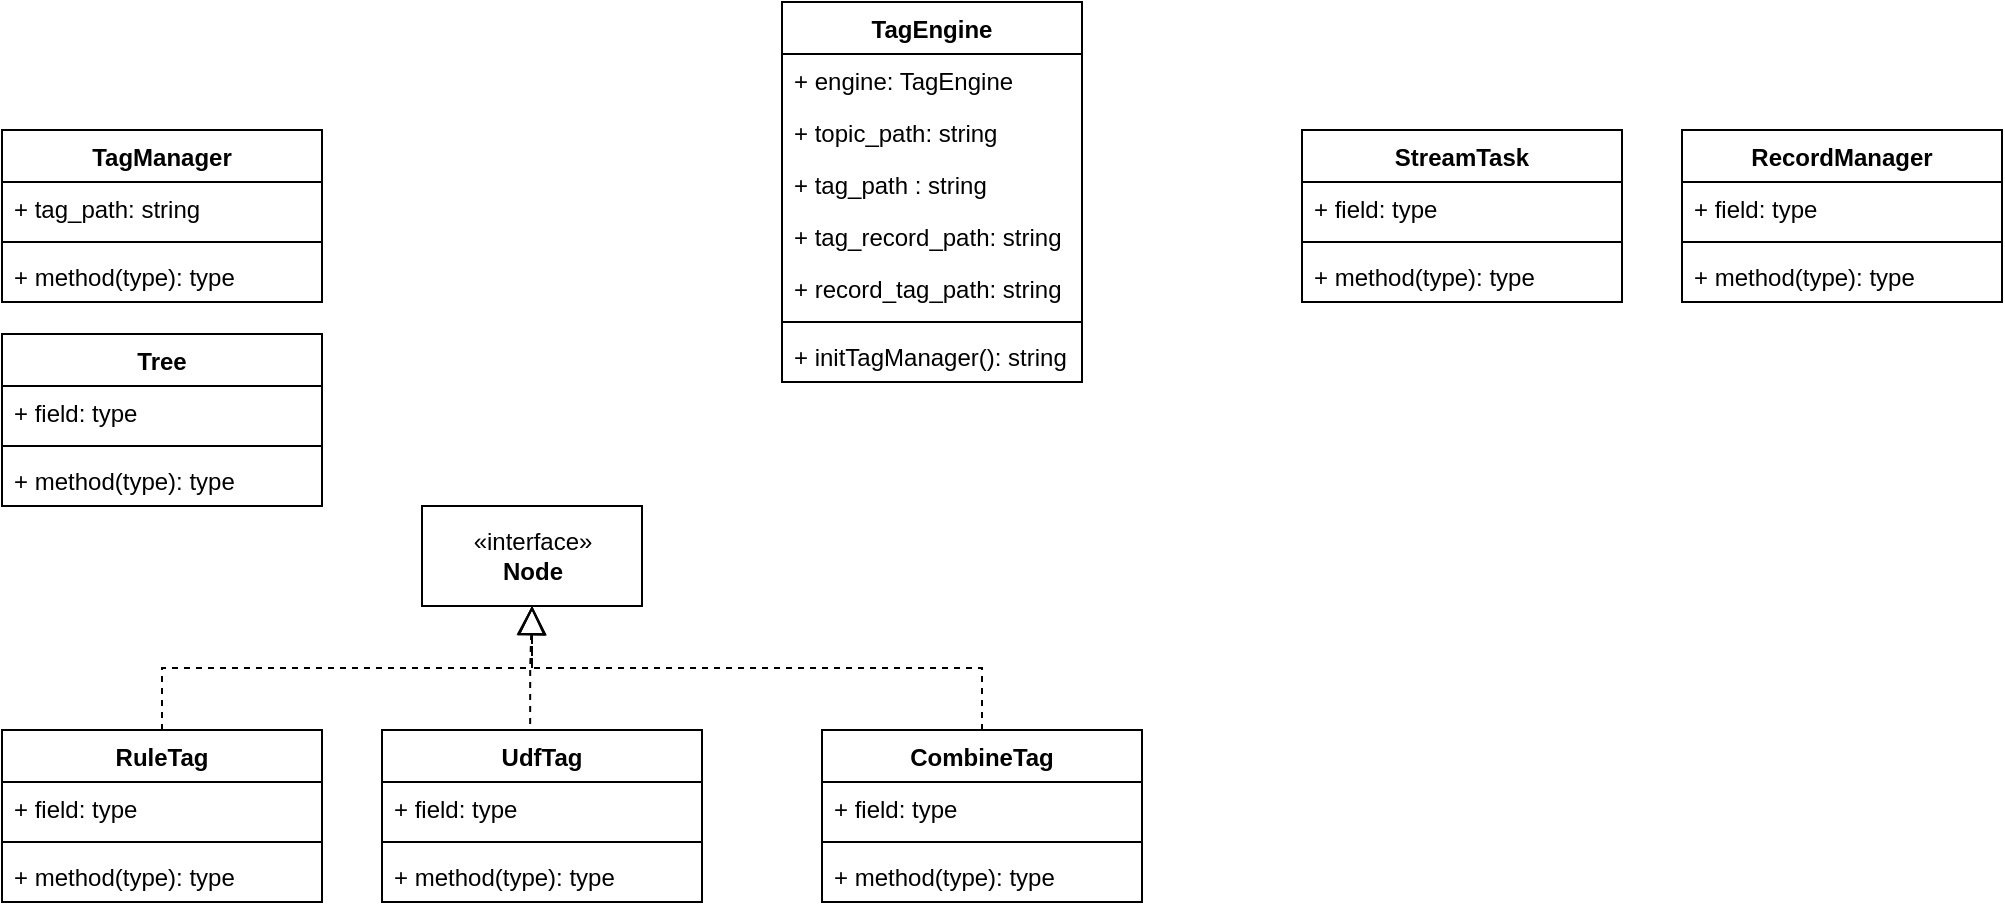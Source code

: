 <mxfile version="17.1.2" type="github">
  <diagram id="ZkYk6UkAZNWi1LQtYEdM" name="第 1 页">
    <mxGraphModel dx="1963" dy="566" grid="1" gridSize="10" guides="1" tooltips="1" connect="1" arrows="1" fold="1" page="1" pageScale="1" pageWidth="850" pageHeight="1100" math="0" shadow="0">
      <root>
        <mxCell id="0" />
        <mxCell id="1" parent="0" />
        <mxCell id="mRMPYlmIEId2TNG7NqqZ-5" value="TagManager" style="swimlane;fontStyle=1;align=center;verticalAlign=top;childLayout=stackLayout;horizontal=1;startSize=26;horizontalStack=0;resizeParent=1;resizeParentMax=0;resizeLast=0;collapsible=1;marginBottom=0;" vertex="1" parent="1">
          <mxGeometry x="-470" y="190" width="160" height="86" as="geometry" />
        </mxCell>
        <mxCell id="mRMPYlmIEId2TNG7NqqZ-6" value="+ tag_path: string" style="text;strokeColor=none;fillColor=none;align=left;verticalAlign=top;spacingLeft=4;spacingRight=4;overflow=hidden;rotatable=0;points=[[0,0.5],[1,0.5]];portConstraint=eastwest;" vertex="1" parent="mRMPYlmIEId2TNG7NqqZ-5">
          <mxGeometry y="26" width="160" height="26" as="geometry" />
        </mxCell>
        <mxCell id="mRMPYlmIEId2TNG7NqqZ-7" value="" style="line;strokeWidth=1;fillColor=none;align=left;verticalAlign=middle;spacingTop=-1;spacingLeft=3;spacingRight=3;rotatable=0;labelPosition=right;points=[];portConstraint=eastwest;" vertex="1" parent="mRMPYlmIEId2TNG7NqqZ-5">
          <mxGeometry y="52" width="160" height="8" as="geometry" />
        </mxCell>
        <mxCell id="mRMPYlmIEId2TNG7NqqZ-8" value="+ method(type): type" style="text;strokeColor=none;fillColor=none;align=left;verticalAlign=top;spacingLeft=4;spacingRight=4;overflow=hidden;rotatable=0;points=[[0,0.5],[1,0.5]];portConstraint=eastwest;" vertex="1" parent="mRMPYlmIEId2TNG7NqqZ-5">
          <mxGeometry y="60" width="160" height="26" as="geometry" />
        </mxCell>
        <mxCell id="mRMPYlmIEId2TNG7NqqZ-9" value="TagEngine" style="swimlane;fontStyle=1;align=center;verticalAlign=top;childLayout=stackLayout;horizontal=1;startSize=26;horizontalStack=0;resizeParent=1;resizeParentMax=0;resizeLast=0;collapsible=1;marginBottom=0;" vertex="1" parent="1">
          <mxGeometry x="-80" y="126" width="150" height="190" as="geometry" />
        </mxCell>
        <mxCell id="mRMPYlmIEId2TNG7NqqZ-10" value="+ engine: TagEngine" style="text;strokeColor=none;fillColor=none;align=left;verticalAlign=top;spacingLeft=4;spacingRight=4;overflow=hidden;rotatable=0;points=[[0,0.5],[1,0.5]];portConstraint=eastwest;" vertex="1" parent="mRMPYlmIEId2TNG7NqqZ-9">
          <mxGeometry y="26" width="150" height="26" as="geometry" />
        </mxCell>
        <mxCell id="mRMPYlmIEId2TNG7NqqZ-12" value="+ topic_path: string" style="text;strokeColor=none;fillColor=none;align=left;verticalAlign=top;spacingLeft=4;spacingRight=4;overflow=hidden;rotatable=0;points=[[0,0.5],[1,0.5]];portConstraint=eastwest;" vertex="1" parent="mRMPYlmIEId2TNG7NqqZ-9">
          <mxGeometry y="52" width="150" height="26" as="geometry" />
        </mxCell>
        <mxCell id="mRMPYlmIEId2TNG7NqqZ-40" value="+ tag_path : string" style="text;strokeColor=none;fillColor=none;align=left;verticalAlign=top;spacingLeft=4;spacingRight=4;overflow=hidden;rotatable=0;points=[[0,0.5],[1,0.5]];portConstraint=eastwest;" vertex="1" parent="mRMPYlmIEId2TNG7NqqZ-9">
          <mxGeometry y="78" width="150" height="26" as="geometry" />
        </mxCell>
        <mxCell id="mRMPYlmIEId2TNG7NqqZ-41" value="+ tag_record_path: string" style="text;strokeColor=none;fillColor=none;align=left;verticalAlign=top;spacingLeft=4;spacingRight=4;overflow=hidden;rotatable=0;points=[[0,0.5],[1,0.5]];portConstraint=eastwest;" vertex="1" parent="mRMPYlmIEId2TNG7NqqZ-9">
          <mxGeometry y="104" width="150" height="26" as="geometry" />
        </mxCell>
        <mxCell id="mRMPYlmIEId2TNG7NqqZ-42" value="+ record_tag_path: string" style="text;strokeColor=none;fillColor=none;align=left;verticalAlign=top;spacingLeft=4;spacingRight=4;overflow=hidden;rotatable=0;points=[[0,0.5],[1,0.5]];portConstraint=eastwest;" vertex="1" parent="mRMPYlmIEId2TNG7NqqZ-9">
          <mxGeometry y="130" width="150" height="26" as="geometry" />
        </mxCell>
        <mxCell id="mRMPYlmIEId2TNG7NqqZ-11" value="" style="line;strokeWidth=1;fillColor=none;align=left;verticalAlign=middle;spacingTop=-1;spacingLeft=3;spacingRight=3;rotatable=0;labelPosition=right;points=[];portConstraint=eastwest;" vertex="1" parent="mRMPYlmIEId2TNG7NqqZ-9">
          <mxGeometry y="156" width="150" height="8" as="geometry" />
        </mxCell>
        <mxCell id="mRMPYlmIEId2TNG7NqqZ-43" value="+ initTagManager(): string" style="text;strokeColor=none;fillColor=none;align=left;verticalAlign=top;spacingLeft=4;spacingRight=4;overflow=hidden;rotatable=0;points=[[0,0.5],[1,0.5]];portConstraint=eastwest;" vertex="1" parent="mRMPYlmIEId2TNG7NqqZ-9">
          <mxGeometry y="164" width="150" height="26" as="geometry" />
        </mxCell>
        <mxCell id="mRMPYlmIEId2TNG7NqqZ-13" value="RuleTag" style="swimlane;fontStyle=1;align=center;verticalAlign=top;childLayout=stackLayout;horizontal=1;startSize=26;horizontalStack=0;resizeParent=1;resizeParentMax=0;resizeLast=0;collapsible=1;marginBottom=0;" vertex="1" parent="1">
          <mxGeometry x="-470" y="490" width="160" height="86" as="geometry" />
        </mxCell>
        <mxCell id="mRMPYlmIEId2TNG7NqqZ-14" value="+ field: type" style="text;strokeColor=none;fillColor=none;align=left;verticalAlign=top;spacingLeft=4;spacingRight=4;overflow=hidden;rotatable=0;points=[[0,0.5],[1,0.5]];portConstraint=eastwest;" vertex="1" parent="mRMPYlmIEId2TNG7NqqZ-13">
          <mxGeometry y="26" width="160" height="26" as="geometry" />
        </mxCell>
        <mxCell id="mRMPYlmIEId2TNG7NqqZ-15" value="" style="line;strokeWidth=1;fillColor=none;align=left;verticalAlign=middle;spacingTop=-1;spacingLeft=3;spacingRight=3;rotatable=0;labelPosition=right;points=[];portConstraint=eastwest;" vertex="1" parent="mRMPYlmIEId2TNG7NqqZ-13">
          <mxGeometry y="52" width="160" height="8" as="geometry" />
        </mxCell>
        <mxCell id="mRMPYlmIEId2TNG7NqqZ-16" value="+ method(type): type" style="text;strokeColor=none;fillColor=none;align=left;verticalAlign=top;spacingLeft=4;spacingRight=4;overflow=hidden;rotatable=0;points=[[0,0.5],[1,0.5]];portConstraint=eastwest;" vertex="1" parent="mRMPYlmIEId2TNG7NqqZ-13">
          <mxGeometry y="60" width="160" height="26" as="geometry" />
        </mxCell>
        <mxCell id="mRMPYlmIEId2TNG7NqqZ-17" value="UdfTag" style="swimlane;fontStyle=1;align=center;verticalAlign=top;childLayout=stackLayout;horizontal=1;startSize=26;horizontalStack=0;resizeParent=1;resizeParentMax=0;resizeLast=0;collapsible=1;marginBottom=0;" vertex="1" parent="1">
          <mxGeometry x="-280" y="490" width="160" height="86" as="geometry" />
        </mxCell>
        <mxCell id="mRMPYlmIEId2TNG7NqqZ-18" value="+ field: type" style="text;strokeColor=none;fillColor=none;align=left;verticalAlign=top;spacingLeft=4;spacingRight=4;overflow=hidden;rotatable=0;points=[[0,0.5],[1,0.5]];portConstraint=eastwest;" vertex="1" parent="mRMPYlmIEId2TNG7NqqZ-17">
          <mxGeometry y="26" width="160" height="26" as="geometry" />
        </mxCell>
        <mxCell id="mRMPYlmIEId2TNG7NqqZ-19" value="" style="line;strokeWidth=1;fillColor=none;align=left;verticalAlign=middle;spacingTop=-1;spacingLeft=3;spacingRight=3;rotatable=0;labelPosition=right;points=[];portConstraint=eastwest;" vertex="1" parent="mRMPYlmIEId2TNG7NqqZ-17">
          <mxGeometry y="52" width="160" height="8" as="geometry" />
        </mxCell>
        <mxCell id="mRMPYlmIEId2TNG7NqqZ-20" value="+ method(type): type" style="text;strokeColor=none;fillColor=none;align=left;verticalAlign=top;spacingLeft=4;spacingRight=4;overflow=hidden;rotatable=0;points=[[0,0.5],[1,0.5]];portConstraint=eastwest;" vertex="1" parent="mRMPYlmIEId2TNG7NqqZ-17">
          <mxGeometry y="60" width="160" height="26" as="geometry" />
        </mxCell>
        <mxCell id="mRMPYlmIEId2TNG7NqqZ-21" value="CombineTag" style="swimlane;fontStyle=1;align=center;verticalAlign=top;childLayout=stackLayout;horizontal=1;startSize=26;horizontalStack=0;resizeParent=1;resizeParentMax=0;resizeLast=0;collapsible=1;marginBottom=0;" vertex="1" parent="1">
          <mxGeometry x="-60" y="490" width="160" height="86" as="geometry" />
        </mxCell>
        <mxCell id="mRMPYlmIEId2TNG7NqqZ-22" value="+ field: type" style="text;strokeColor=none;fillColor=none;align=left;verticalAlign=top;spacingLeft=4;spacingRight=4;overflow=hidden;rotatable=0;points=[[0,0.5],[1,0.5]];portConstraint=eastwest;" vertex="1" parent="mRMPYlmIEId2TNG7NqqZ-21">
          <mxGeometry y="26" width="160" height="26" as="geometry" />
        </mxCell>
        <mxCell id="mRMPYlmIEId2TNG7NqqZ-23" value="" style="line;strokeWidth=1;fillColor=none;align=left;verticalAlign=middle;spacingTop=-1;spacingLeft=3;spacingRight=3;rotatable=0;labelPosition=right;points=[];portConstraint=eastwest;" vertex="1" parent="mRMPYlmIEId2TNG7NqqZ-21">
          <mxGeometry y="52" width="160" height="8" as="geometry" />
        </mxCell>
        <mxCell id="mRMPYlmIEId2TNG7NqqZ-24" value="+ method(type): type" style="text;strokeColor=none;fillColor=none;align=left;verticalAlign=top;spacingLeft=4;spacingRight=4;overflow=hidden;rotatable=0;points=[[0,0.5],[1,0.5]];portConstraint=eastwest;" vertex="1" parent="mRMPYlmIEId2TNG7NqqZ-21">
          <mxGeometry y="60" width="160" height="26" as="geometry" />
        </mxCell>
        <mxCell id="mRMPYlmIEId2TNG7NqqZ-25" value="StreamTask" style="swimlane;fontStyle=1;align=center;verticalAlign=top;childLayout=stackLayout;horizontal=1;startSize=26;horizontalStack=0;resizeParent=1;resizeParentMax=0;resizeLast=0;collapsible=1;marginBottom=0;" vertex="1" parent="1">
          <mxGeometry x="180" y="190" width="160" height="86" as="geometry" />
        </mxCell>
        <mxCell id="mRMPYlmIEId2TNG7NqqZ-26" value="+ field: type" style="text;strokeColor=none;fillColor=none;align=left;verticalAlign=top;spacingLeft=4;spacingRight=4;overflow=hidden;rotatable=0;points=[[0,0.5],[1,0.5]];portConstraint=eastwest;" vertex="1" parent="mRMPYlmIEId2TNG7NqqZ-25">
          <mxGeometry y="26" width="160" height="26" as="geometry" />
        </mxCell>
        <mxCell id="mRMPYlmIEId2TNG7NqqZ-27" value="" style="line;strokeWidth=1;fillColor=none;align=left;verticalAlign=middle;spacingTop=-1;spacingLeft=3;spacingRight=3;rotatable=0;labelPosition=right;points=[];portConstraint=eastwest;" vertex="1" parent="mRMPYlmIEId2TNG7NqqZ-25">
          <mxGeometry y="52" width="160" height="8" as="geometry" />
        </mxCell>
        <mxCell id="mRMPYlmIEId2TNG7NqqZ-28" value="+ method(type): type" style="text;strokeColor=none;fillColor=none;align=left;verticalAlign=top;spacingLeft=4;spacingRight=4;overflow=hidden;rotatable=0;points=[[0,0.5],[1,0.5]];portConstraint=eastwest;" vertex="1" parent="mRMPYlmIEId2TNG7NqqZ-25">
          <mxGeometry y="60" width="160" height="26" as="geometry" />
        </mxCell>
        <mxCell id="mRMPYlmIEId2TNG7NqqZ-29" value="RecordManager" style="swimlane;fontStyle=1;align=center;verticalAlign=top;childLayout=stackLayout;horizontal=1;startSize=26;horizontalStack=0;resizeParent=1;resizeParentMax=0;resizeLast=0;collapsible=1;marginBottom=0;" vertex="1" parent="1">
          <mxGeometry x="370" y="190" width="160" height="86" as="geometry" />
        </mxCell>
        <mxCell id="mRMPYlmIEId2TNG7NqqZ-30" value="+ field: type" style="text;strokeColor=none;fillColor=none;align=left;verticalAlign=top;spacingLeft=4;spacingRight=4;overflow=hidden;rotatable=0;points=[[0,0.5],[1,0.5]];portConstraint=eastwest;" vertex="1" parent="mRMPYlmIEId2TNG7NqqZ-29">
          <mxGeometry y="26" width="160" height="26" as="geometry" />
        </mxCell>
        <mxCell id="mRMPYlmIEId2TNG7NqqZ-31" value="" style="line;strokeWidth=1;fillColor=none;align=left;verticalAlign=middle;spacingTop=-1;spacingLeft=3;spacingRight=3;rotatable=0;labelPosition=right;points=[];portConstraint=eastwest;" vertex="1" parent="mRMPYlmIEId2TNG7NqqZ-29">
          <mxGeometry y="52" width="160" height="8" as="geometry" />
        </mxCell>
        <mxCell id="mRMPYlmIEId2TNG7NqqZ-32" value="+ method(type): type" style="text;strokeColor=none;fillColor=none;align=left;verticalAlign=top;spacingLeft=4;spacingRight=4;overflow=hidden;rotatable=0;points=[[0,0.5],[1,0.5]];portConstraint=eastwest;" vertex="1" parent="mRMPYlmIEId2TNG7NqqZ-29">
          <mxGeometry y="60" width="160" height="26" as="geometry" />
        </mxCell>
        <mxCell id="mRMPYlmIEId2TNG7NqqZ-48" value="Tree" style="swimlane;fontStyle=1;align=center;verticalAlign=top;childLayout=stackLayout;horizontal=1;startSize=26;horizontalStack=0;resizeParent=1;resizeParentMax=0;resizeLast=0;collapsible=1;marginBottom=0;" vertex="1" parent="1">
          <mxGeometry x="-470" y="292" width="160" height="86" as="geometry" />
        </mxCell>
        <mxCell id="mRMPYlmIEId2TNG7NqqZ-49" value="+ field: type" style="text;strokeColor=none;fillColor=none;align=left;verticalAlign=top;spacingLeft=4;spacingRight=4;overflow=hidden;rotatable=0;points=[[0,0.5],[1,0.5]];portConstraint=eastwest;" vertex="1" parent="mRMPYlmIEId2TNG7NqqZ-48">
          <mxGeometry y="26" width="160" height="26" as="geometry" />
        </mxCell>
        <mxCell id="mRMPYlmIEId2TNG7NqqZ-50" value="" style="line;strokeWidth=1;fillColor=none;align=left;verticalAlign=middle;spacingTop=-1;spacingLeft=3;spacingRight=3;rotatable=0;labelPosition=right;points=[];portConstraint=eastwest;" vertex="1" parent="mRMPYlmIEId2TNG7NqqZ-48">
          <mxGeometry y="52" width="160" height="8" as="geometry" />
        </mxCell>
        <mxCell id="mRMPYlmIEId2TNG7NqqZ-51" value="+ method(type): type" style="text;strokeColor=none;fillColor=none;align=left;verticalAlign=top;spacingLeft=4;spacingRight=4;overflow=hidden;rotatable=0;points=[[0,0.5],[1,0.5]];portConstraint=eastwest;" vertex="1" parent="mRMPYlmIEId2TNG7NqqZ-48">
          <mxGeometry y="60" width="160" height="26" as="geometry" />
        </mxCell>
        <mxCell id="mRMPYlmIEId2TNG7NqqZ-53" value="«interface»&lt;br&gt;&lt;b&gt;Node&lt;/b&gt;" style="html=1;" vertex="1" parent="1">
          <mxGeometry x="-260" y="378" width="110" height="50" as="geometry" />
        </mxCell>
        <mxCell id="mRMPYlmIEId2TNG7NqqZ-55" value="" style="endArrow=block;dashed=1;endFill=0;endSize=12;html=1;rounded=0;exitX=0.463;exitY=-0.035;exitDx=0;exitDy=0;exitPerimeter=0;edgeStyle=orthogonalEdgeStyle;" edge="1" parent="1" source="mRMPYlmIEId2TNG7NqqZ-17" target="mRMPYlmIEId2TNG7NqqZ-53">
          <mxGeometry width="160" relative="1" as="geometry">
            <mxPoint x="-70" y="440" as="sourcePoint" />
            <mxPoint x="90" y="440" as="targetPoint" />
          </mxGeometry>
        </mxCell>
        <mxCell id="mRMPYlmIEId2TNG7NqqZ-56" value="" style="endArrow=block;dashed=1;endFill=0;endSize=12;html=1;rounded=0;exitX=0.5;exitY=0;exitDx=0;exitDy=0;edgeStyle=orthogonalEdgeStyle;entryX=0.5;entryY=1;entryDx=0;entryDy=0;" edge="1" parent="1" source="mRMPYlmIEId2TNG7NqqZ-21" target="mRMPYlmIEId2TNG7NqqZ-53">
          <mxGeometry width="160" relative="1" as="geometry">
            <mxPoint x="-70" y="440" as="sourcePoint" />
            <mxPoint x="90" y="440" as="targetPoint" />
          </mxGeometry>
        </mxCell>
        <mxCell id="mRMPYlmIEId2TNG7NqqZ-58" value="" style="endArrow=block;dashed=1;endFill=0;endSize=12;html=1;rounded=0;exitX=0.5;exitY=0;exitDx=0;exitDy=0;edgeStyle=orthogonalEdgeStyle;" edge="1" parent="1" source="mRMPYlmIEId2TNG7NqqZ-13" target="mRMPYlmIEId2TNG7NqqZ-53">
          <mxGeometry width="160" relative="1" as="geometry">
            <mxPoint x="-70" y="400" as="sourcePoint" />
            <mxPoint x="70" y="390" as="targetPoint" />
          </mxGeometry>
        </mxCell>
      </root>
    </mxGraphModel>
  </diagram>
</mxfile>
